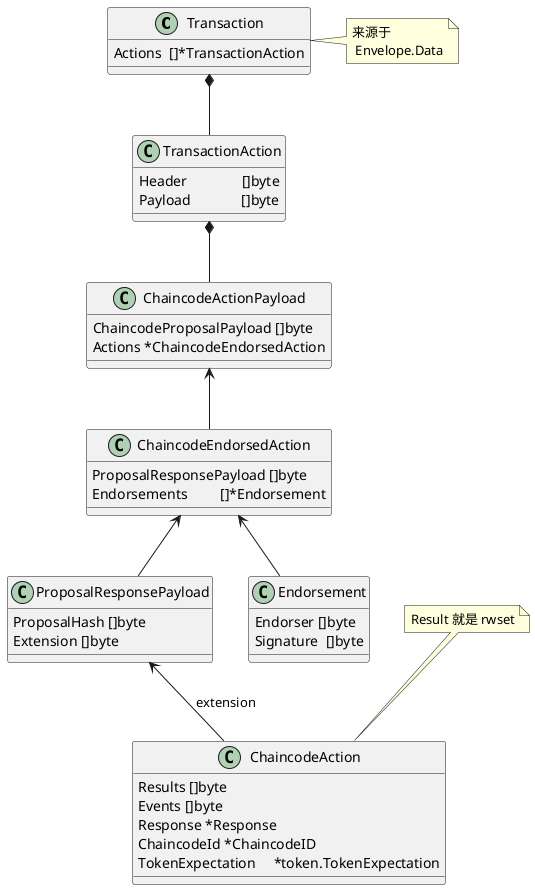 @startuml
class Transaction {
  Actions  []*TransactionAction
}

note right of Transaction : 来源于 \n Envelope.Data

class TransactionAction  {
    Header               []byte
    Payload              []byte
}

Transaction *-- TransactionAction

class ChaincodeActionPayload {
    ChaincodeProposalPayload []byte
    Actions *ChaincodeEndorsedAction
}

TransactionAction *-- ChaincodeActionPayload

class ChaincodeEndorsedAction {
    ProposalResponsePayload []byte
    Endorsements         []*Endorsement
}

ChaincodeActionPayload <--ChaincodeEndorsedAction

class ProposalResponsePayload {
   ProposalHash []byte
   Extension []byte
}
ChaincodeEndorsedAction <--ProposalResponsePayload


class ChaincodeAction {
	Results []byte
	Events []byte
	Response *Response
	ChaincodeId *ChaincodeID
	TokenExpectation     *token.TokenExpectation
}
ProposalResponsePayload <--ChaincodeAction : extension

note top of ChaincodeAction : Result 就是 rwset

class Endorsement {
	Endorser []byte
	Signature  []byte
}

ChaincodeEndorsedAction <-- Endorsement
@enduml